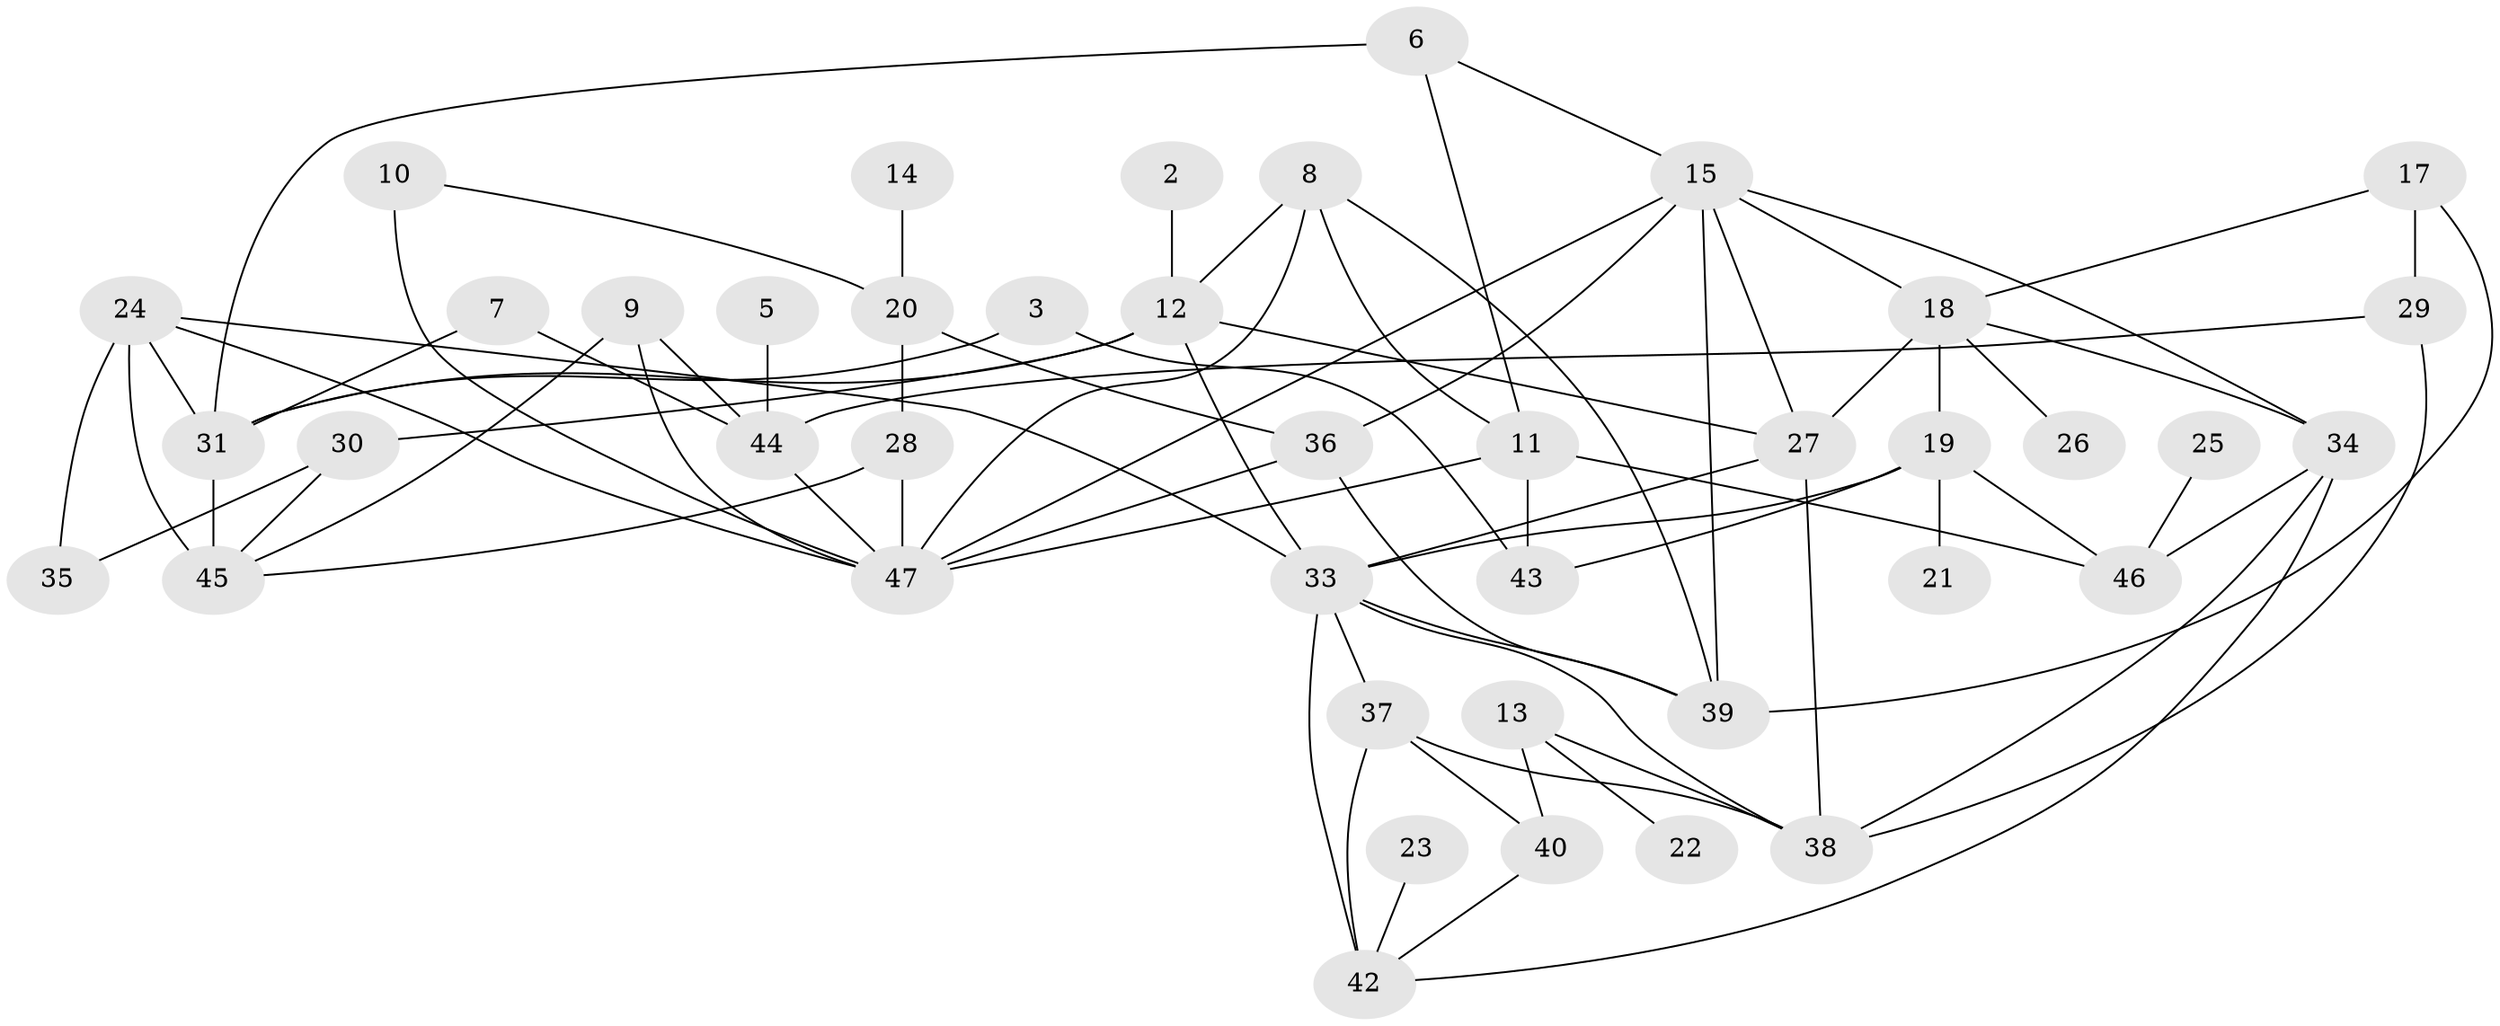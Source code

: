 // original degree distribution, {5: 0.14893617021276595, 2: 0.2127659574468085, 0: 0.05319148936170213, 1: 0.09574468085106383, 3: 0.3404255319148936, 7: 0.010638297872340425, 6: 0.02127659574468085, 4: 0.11702127659574468}
// Generated by graph-tools (version 1.1) at 2025/00/03/09/25 03:00:48]
// undirected, 42 vertices, 78 edges
graph export_dot {
graph [start="1"]
  node [color=gray90,style=filled];
  2;
  3;
  5;
  6;
  7;
  8;
  9;
  10;
  11;
  12;
  13;
  14;
  15;
  17;
  18;
  19;
  20;
  21;
  22;
  23;
  24;
  25;
  26;
  27;
  28;
  29;
  30;
  31;
  33;
  34;
  35;
  36;
  37;
  38;
  39;
  40;
  42;
  43;
  44;
  45;
  46;
  47;
  2 -- 12 [weight=1.0];
  3 -- 31 [weight=1.0];
  3 -- 43 [weight=1.0];
  5 -- 44 [weight=1.0];
  6 -- 11 [weight=1.0];
  6 -- 15 [weight=1.0];
  6 -- 31 [weight=1.0];
  7 -- 31 [weight=1.0];
  7 -- 44 [weight=1.0];
  8 -- 11 [weight=1.0];
  8 -- 12 [weight=1.0];
  8 -- 39 [weight=1.0];
  8 -- 47 [weight=1.0];
  9 -- 44 [weight=1.0];
  9 -- 45 [weight=1.0];
  9 -- 47 [weight=1.0];
  10 -- 20 [weight=1.0];
  10 -- 47 [weight=2.0];
  11 -- 43 [weight=1.0];
  11 -- 46 [weight=1.0];
  11 -- 47 [weight=1.0];
  12 -- 27 [weight=1.0];
  12 -- 30 [weight=1.0];
  12 -- 31 [weight=1.0];
  12 -- 33 [weight=1.0];
  13 -- 22 [weight=1.0];
  13 -- 38 [weight=1.0];
  13 -- 40 [weight=1.0];
  14 -- 20 [weight=1.0];
  15 -- 18 [weight=2.0];
  15 -- 27 [weight=1.0];
  15 -- 34 [weight=1.0];
  15 -- 36 [weight=1.0];
  15 -- 39 [weight=1.0];
  15 -- 47 [weight=2.0];
  17 -- 18 [weight=1.0];
  17 -- 29 [weight=1.0];
  17 -- 39 [weight=1.0];
  18 -- 19 [weight=1.0];
  18 -- 26 [weight=1.0];
  18 -- 27 [weight=1.0];
  18 -- 34 [weight=1.0];
  19 -- 21 [weight=1.0];
  19 -- 33 [weight=1.0];
  19 -- 43 [weight=2.0];
  19 -- 46 [weight=1.0];
  20 -- 28 [weight=1.0];
  20 -- 36 [weight=1.0];
  23 -- 42 [weight=1.0];
  24 -- 31 [weight=1.0];
  24 -- 33 [weight=1.0];
  24 -- 35 [weight=1.0];
  24 -- 45 [weight=2.0];
  24 -- 47 [weight=1.0];
  25 -- 46 [weight=1.0];
  27 -- 33 [weight=1.0];
  27 -- 38 [weight=1.0];
  28 -- 45 [weight=1.0];
  28 -- 47 [weight=1.0];
  29 -- 38 [weight=2.0];
  29 -- 44 [weight=1.0];
  30 -- 35 [weight=1.0];
  30 -- 45 [weight=1.0];
  31 -- 45 [weight=2.0];
  33 -- 37 [weight=1.0];
  33 -- 38 [weight=1.0];
  33 -- 39 [weight=1.0];
  33 -- 42 [weight=2.0];
  34 -- 38 [weight=1.0];
  34 -- 42 [weight=1.0];
  34 -- 46 [weight=2.0];
  36 -- 39 [weight=1.0];
  36 -- 47 [weight=2.0];
  37 -- 38 [weight=2.0];
  37 -- 40 [weight=1.0];
  37 -- 42 [weight=1.0];
  40 -- 42 [weight=1.0];
  44 -- 47 [weight=2.0];
}
